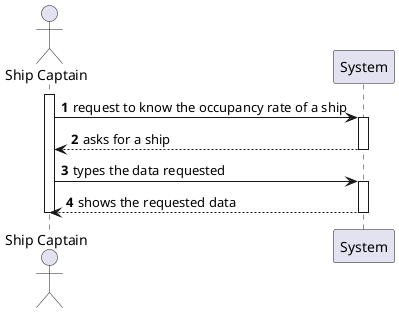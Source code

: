 @startuml
'https://plantuml.com/sequence-diagram

autonumber

actor "Ship Captain" as PM
participant "System" as S
activate PM

PM -> S: request to know the occupancy rate of a ship
activate S
PM <-- S: asks for a ship
deactivate S
PM -> S: types the data requested
activate S
PM <-- S: shows the requested data
deactivate S
deactivate PM
@enduml